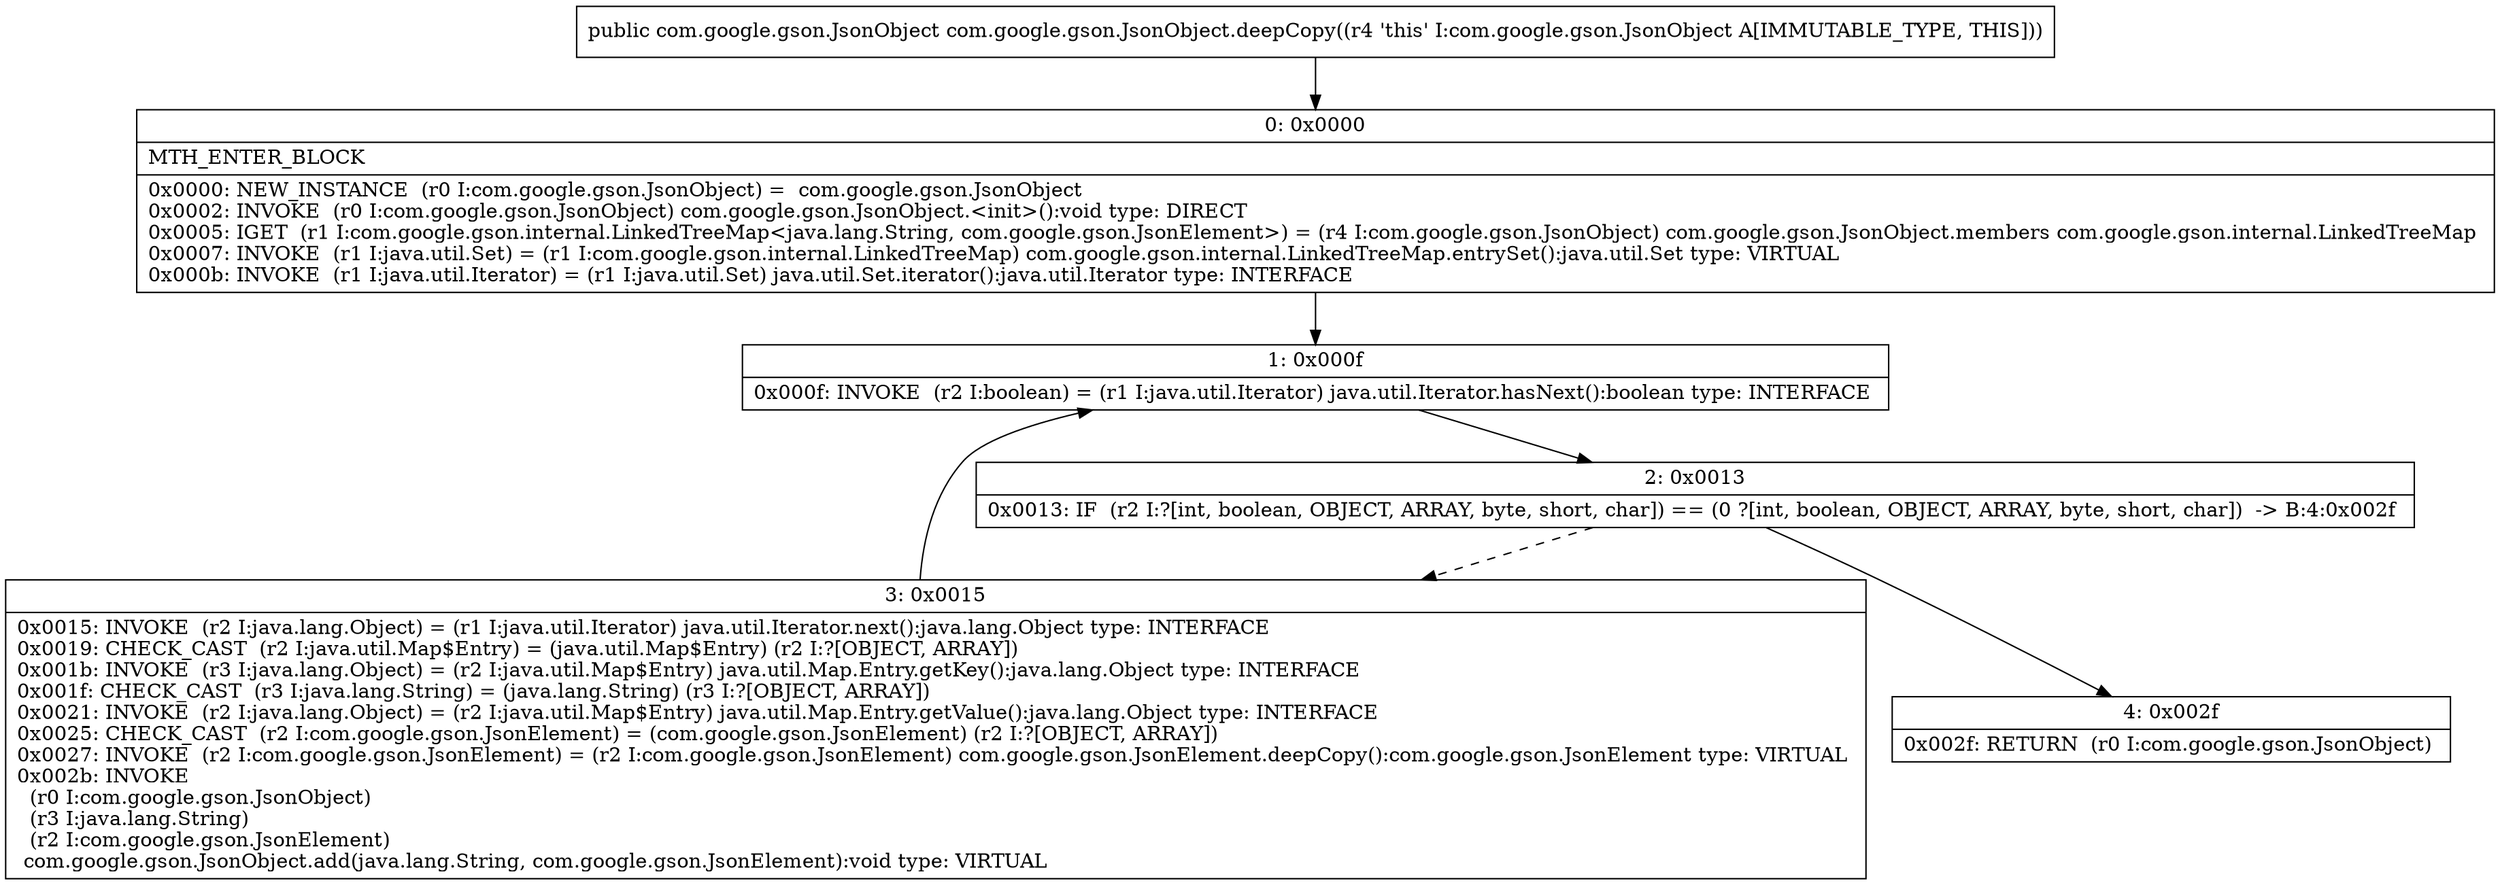 digraph "CFG forcom.google.gson.JsonObject.deepCopy()Lcom\/google\/gson\/JsonObject;" {
Node_0 [shape=record,label="{0\:\ 0x0000|MTH_ENTER_BLOCK\l|0x0000: NEW_INSTANCE  (r0 I:com.google.gson.JsonObject) =  com.google.gson.JsonObject \l0x0002: INVOKE  (r0 I:com.google.gson.JsonObject) com.google.gson.JsonObject.\<init\>():void type: DIRECT \l0x0005: IGET  (r1 I:com.google.gson.internal.LinkedTreeMap\<java.lang.String, com.google.gson.JsonElement\>) = (r4 I:com.google.gson.JsonObject) com.google.gson.JsonObject.members com.google.gson.internal.LinkedTreeMap \l0x0007: INVOKE  (r1 I:java.util.Set) = (r1 I:com.google.gson.internal.LinkedTreeMap) com.google.gson.internal.LinkedTreeMap.entrySet():java.util.Set type: VIRTUAL \l0x000b: INVOKE  (r1 I:java.util.Iterator) = (r1 I:java.util.Set) java.util.Set.iterator():java.util.Iterator type: INTERFACE \l}"];
Node_1 [shape=record,label="{1\:\ 0x000f|0x000f: INVOKE  (r2 I:boolean) = (r1 I:java.util.Iterator) java.util.Iterator.hasNext():boolean type: INTERFACE \l}"];
Node_2 [shape=record,label="{2\:\ 0x0013|0x0013: IF  (r2 I:?[int, boolean, OBJECT, ARRAY, byte, short, char]) == (0 ?[int, boolean, OBJECT, ARRAY, byte, short, char])  \-\> B:4:0x002f \l}"];
Node_3 [shape=record,label="{3\:\ 0x0015|0x0015: INVOKE  (r2 I:java.lang.Object) = (r1 I:java.util.Iterator) java.util.Iterator.next():java.lang.Object type: INTERFACE \l0x0019: CHECK_CAST  (r2 I:java.util.Map$Entry) = (java.util.Map$Entry) (r2 I:?[OBJECT, ARRAY]) \l0x001b: INVOKE  (r3 I:java.lang.Object) = (r2 I:java.util.Map$Entry) java.util.Map.Entry.getKey():java.lang.Object type: INTERFACE \l0x001f: CHECK_CAST  (r3 I:java.lang.String) = (java.lang.String) (r3 I:?[OBJECT, ARRAY]) \l0x0021: INVOKE  (r2 I:java.lang.Object) = (r2 I:java.util.Map$Entry) java.util.Map.Entry.getValue():java.lang.Object type: INTERFACE \l0x0025: CHECK_CAST  (r2 I:com.google.gson.JsonElement) = (com.google.gson.JsonElement) (r2 I:?[OBJECT, ARRAY]) \l0x0027: INVOKE  (r2 I:com.google.gson.JsonElement) = (r2 I:com.google.gson.JsonElement) com.google.gson.JsonElement.deepCopy():com.google.gson.JsonElement type: VIRTUAL \l0x002b: INVOKE  \l  (r0 I:com.google.gson.JsonObject)\l  (r3 I:java.lang.String)\l  (r2 I:com.google.gson.JsonElement)\l com.google.gson.JsonObject.add(java.lang.String, com.google.gson.JsonElement):void type: VIRTUAL \l}"];
Node_4 [shape=record,label="{4\:\ 0x002f|0x002f: RETURN  (r0 I:com.google.gson.JsonObject) \l}"];
MethodNode[shape=record,label="{public com.google.gson.JsonObject com.google.gson.JsonObject.deepCopy((r4 'this' I:com.google.gson.JsonObject A[IMMUTABLE_TYPE, THIS])) }"];
MethodNode -> Node_0;
Node_0 -> Node_1;
Node_1 -> Node_2;
Node_2 -> Node_3[style=dashed];
Node_2 -> Node_4;
Node_3 -> Node_1;
}

